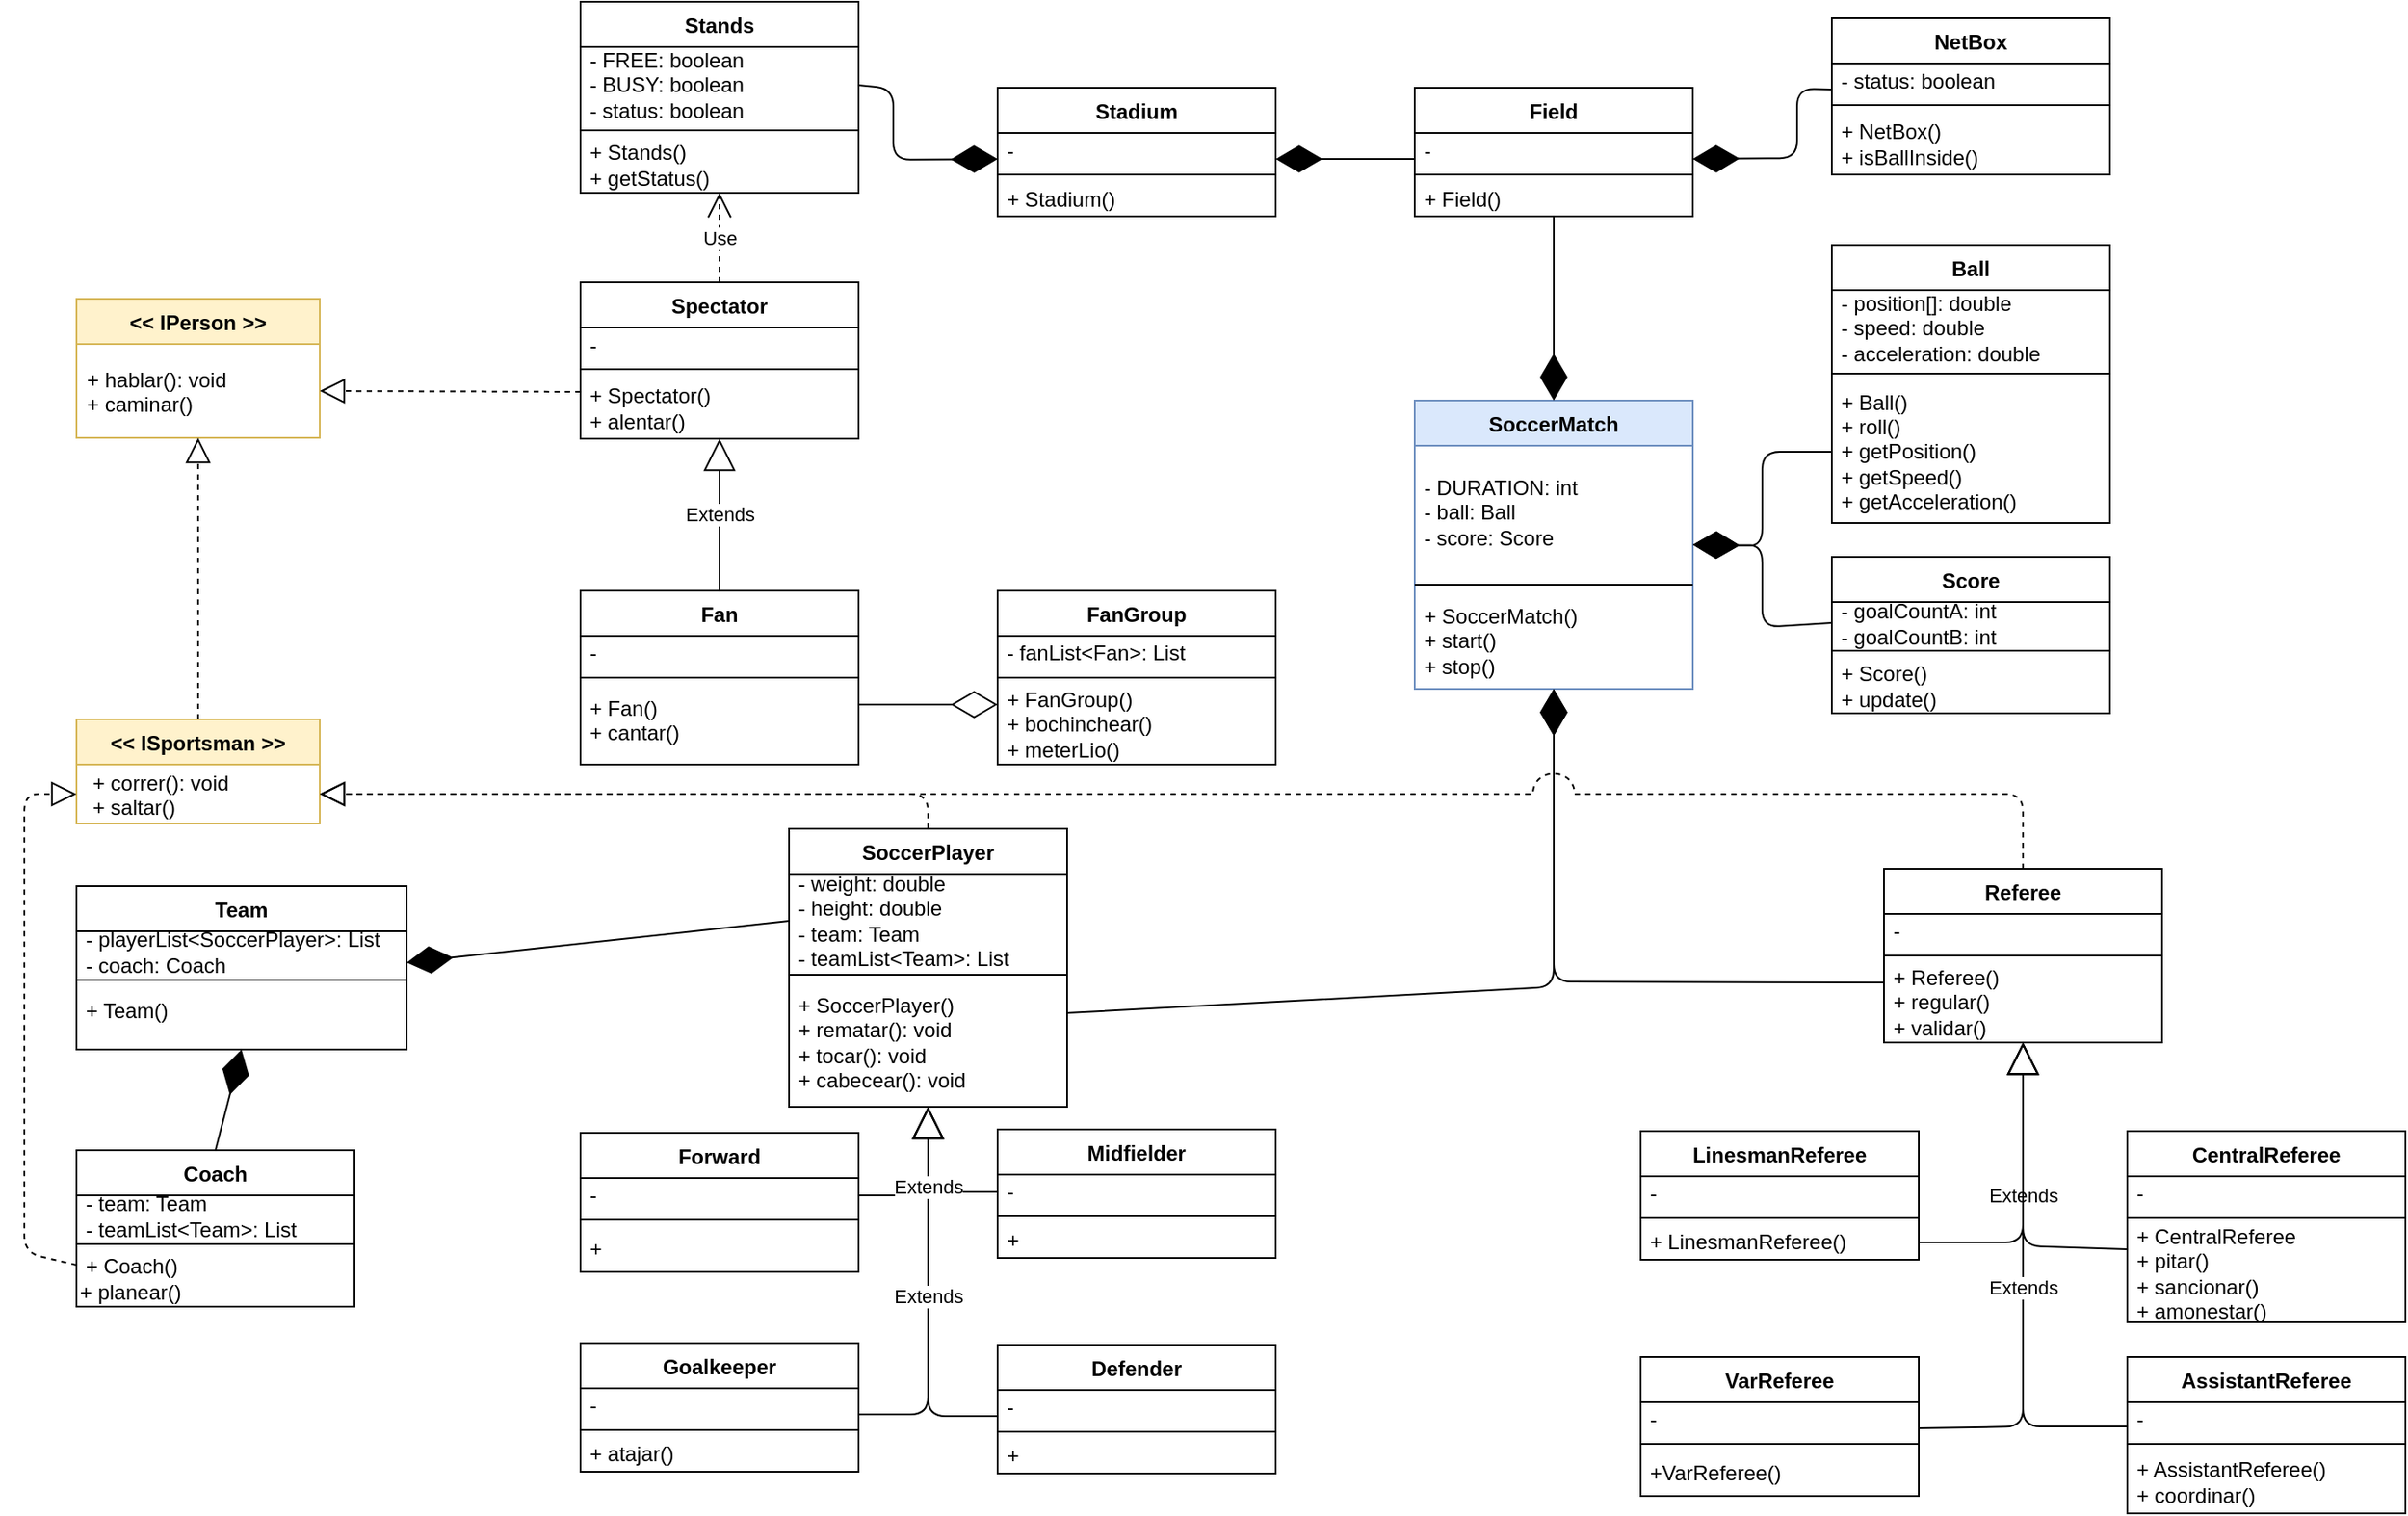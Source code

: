 <mxfile version="10.6.5" type="device"><diagram id="W4OydyBLqJ430zcBd8eJ" name="Page-1"><mxGraphModel dx="700" dy="414" grid="1" gridSize="10" guides="1" tooltips="1" connect="1" arrows="1" fold="1" page="1" pageScale="1" pageWidth="850" pageHeight="1100" math="0" shadow="0"><root><mxCell id="0"/><mxCell id="1" parent="0"/><mxCell id="xYH_b4PpaxSMc2fAqh4Q-1" value="SoccerPlayer" style="swimlane;fontStyle=1;align=center;verticalAlign=top;childLayout=stackLayout;horizontal=1;startSize=26;horizontalStack=0;resizeParent=1;resizeParentMax=0;resizeLast=0;collapsible=1;marginBottom=0;" parent="1" vertex="1"><mxGeometry x="520" y="506" width="160" height="160" as="geometry"/></mxCell><mxCell id="xYH_b4PpaxSMc2fAqh4Q-5" value="&lt;div&gt;&amp;nbsp;- weight: double&lt;br&gt;&lt;/div&gt;&lt;div&gt;&amp;nbsp;- height: double&lt;/div&gt;&lt;div&gt;&amp;nbsp;- team: Team&lt;/div&gt;&lt;div&gt;&amp;nbsp;- teamList&amp;lt;Team&amp;gt;: List&lt;br&gt;&lt;/div&gt;" style="text;html=1;strokeColor=none;fillColor=none;align=left;verticalAlign=middle;whiteSpace=wrap;rounded=0;" parent="xYH_b4PpaxSMc2fAqh4Q-1" vertex="1"><mxGeometry y="26" width="160" height="54" as="geometry"/></mxCell><mxCell id="xYH_b4PpaxSMc2fAqh4Q-3" value="" style="line;strokeWidth=1;fillColor=none;align=left;verticalAlign=middle;spacingTop=-1;spacingLeft=3;spacingRight=3;rotatable=0;labelPosition=right;points=[];portConstraint=eastwest;" parent="xYH_b4PpaxSMc2fAqh4Q-1" vertex="1"><mxGeometry y="80" width="160" height="8" as="geometry"/></mxCell><mxCell id="xYH_b4PpaxSMc2fAqh4Q-6" value="&lt;div&gt;&amp;nbsp;+ SoccerPlayer()&lt;br&gt;&lt;/div&gt;&lt;div&gt;&amp;nbsp;+ rematar(): void&lt;br&gt;&lt;/div&gt;&lt;div&gt;&amp;nbsp;+ tocar(): void&lt;br&gt;&lt;/div&gt;&lt;div&gt;&amp;nbsp;+ cabecear(): void&lt;br&gt;&lt;/div&gt;" style="text;html=1;strokeColor=none;fillColor=none;align=left;verticalAlign=top;whiteSpace=wrap;rounded=0;" parent="xYH_b4PpaxSMc2fAqh4Q-1" vertex="1"><mxGeometry y="88" width="160" height="72" as="geometry"/></mxCell><mxCell id="xYH_b4PpaxSMc2fAqh4Q-7" value="Forward" style="swimlane;fontStyle=1;align=center;verticalAlign=top;childLayout=stackLayout;horizontal=1;startSize=26;horizontalStack=0;resizeParent=1;resizeParentMax=0;resizeLast=0;collapsible=1;marginBottom=0;" parent="1" vertex="1"><mxGeometry x="400" y="681" width="160" height="80" as="geometry"/></mxCell><mxCell id="xYH_b4PpaxSMc2fAqh4Q-8" value="&amp;nbsp;-&amp;nbsp;" style="text;html=1;strokeColor=none;fillColor=none;align=left;verticalAlign=middle;whiteSpace=wrap;rounded=0;" parent="xYH_b4PpaxSMc2fAqh4Q-7" vertex="1"><mxGeometry y="26" width="160" height="20" as="geometry"/></mxCell><mxCell id="xYH_b4PpaxSMc2fAqh4Q-9" value="" style="line;strokeWidth=1;fillColor=none;align=left;verticalAlign=middle;spacingTop=-1;spacingLeft=3;spacingRight=3;rotatable=0;labelPosition=right;points=[];portConstraint=eastwest;" parent="xYH_b4PpaxSMc2fAqh4Q-7" vertex="1"><mxGeometry y="46" width="160" height="8" as="geometry"/></mxCell><mxCell id="xYH_b4PpaxSMc2fAqh4Q-10" value="&amp;nbsp;+&amp;nbsp;" style="text;html=1;strokeColor=none;fillColor=none;align=left;verticalAlign=middle;whiteSpace=wrap;rounded=0;" parent="xYH_b4PpaxSMc2fAqh4Q-7" vertex="1"><mxGeometry y="54" width="160" height="26" as="geometry"/></mxCell><mxCell id="xYH_b4PpaxSMc2fAqh4Q-11" value="Defender" style="swimlane;fontStyle=1;align=center;verticalAlign=top;childLayout=stackLayout;horizontal=1;startSize=26;horizontalStack=0;resizeParent=1;resizeParentMax=0;resizeLast=0;collapsible=1;marginBottom=0;" parent="1" vertex="1"><mxGeometry x="640" y="803" width="160" height="74" as="geometry"/></mxCell><mxCell id="xYH_b4PpaxSMc2fAqh4Q-12" value="&amp;nbsp;-&amp;nbsp;" style="text;html=1;strokeColor=none;fillColor=none;align=left;verticalAlign=middle;whiteSpace=wrap;rounded=0;" parent="xYH_b4PpaxSMc2fAqh4Q-11" vertex="1"><mxGeometry y="26" width="160" height="20" as="geometry"/></mxCell><mxCell id="xYH_b4PpaxSMc2fAqh4Q-13" value="" style="line;strokeWidth=1;fillColor=none;align=left;verticalAlign=middle;spacingTop=-1;spacingLeft=3;spacingRight=3;rotatable=0;labelPosition=right;points=[];portConstraint=eastwest;" parent="xYH_b4PpaxSMc2fAqh4Q-11" vertex="1"><mxGeometry y="46" width="160" height="8" as="geometry"/></mxCell><mxCell id="xYH_b4PpaxSMc2fAqh4Q-14" value="&amp;nbsp;+&amp;nbsp;" style="text;html=1;strokeColor=none;fillColor=none;align=left;verticalAlign=middle;whiteSpace=wrap;rounded=0;" parent="xYH_b4PpaxSMc2fAqh4Q-11" vertex="1"><mxGeometry y="54" width="160" height="20" as="geometry"/></mxCell><mxCell id="xYH_b4PpaxSMc2fAqh4Q-15" value="Midfielder" style="swimlane;fontStyle=1;align=center;verticalAlign=top;childLayout=stackLayout;horizontal=1;startSize=26;horizontalStack=0;resizeParent=1;resizeParentMax=0;resizeLast=0;collapsible=1;marginBottom=0;" parent="1" vertex="1"><mxGeometry x="640" y="679" width="160" height="74" as="geometry"/></mxCell><mxCell id="xYH_b4PpaxSMc2fAqh4Q-16" value="&amp;nbsp;-&amp;nbsp;" style="text;html=1;strokeColor=none;fillColor=none;align=left;verticalAlign=middle;whiteSpace=wrap;rounded=0;" parent="xYH_b4PpaxSMc2fAqh4Q-15" vertex="1"><mxGeometry y="26" width="160" height="20" as="geometry"/></mxCell><mxCell id="xYH_b4PpaxSMc2fAqh4Q-17" value="" style="line;strokeWidth=1;fillColor=none;align=left;verticalAlign=middle;spacingTop=-1;spacingLeft=3;spacingRight=3;rotatable=0;labelPosition=right;points=[];portConstraint=eastwest;" parent="xYH_b4PpaxSMc2fAqh4Q-15" vertex="1"><mxGeometry y="46" width="160" height="8" as="geometry"/></mxCell><mxCell id="xYH_b4PpaxSMc2fAqh4Q-18" value="&amp;nbsp;+&amp;nbsp;" style="text;html=1;strokeColor=none;fillColor=none;align=left;verticalAlign=middle;whiteSpace=wrap;rounded=0;" parent="xYH_b4PpaxSMc2fAqh4Q-15" vertex="1"><mxGeometry y="54" width="160" height="20" as="geometry"/></mxCell><mxCell id="xYH_b4PpaxSMc2fAqh4Q-19" value="Goalkeeper" style="swimlane;fontStyle=1;align=center;verticalAlign=top;childLayout=stackLayout;horizontal=1;startSize=26;horizontalStack=0;resizeParent=1;resizeParentMax=0;resizeLast=0;collapsible=1;marginBottom=0;" parent="1" vertex="1"><mxGeometry x="400" y="802" width="160" height="74" as="geometry"/></mxCell><mxCell id="xYH_b4PpaxSMc2fAqh4Q-20" value="&amp;nbsp;-&amp;nbsp;" style="text;html=1;strokeColor=none;fillColor=none;align=left;verticalAlign=middle;whiteSpace=wrap;rounded=0;" parent="xYH_b4PpaxSMc2fAqh4Q-19" vertex="1"><mxGeometry y="26" width="160" height="20" as="geometry"/></mxCell><mxCell id="xYH_b4PpaxSMc2fAqh4Q-21" value="" style="line;strokeWidth=1;fillColor=none;align=left;verticalAlign=middle;spacingTop=-1;spacingLeft=3;spacingRight=3;rotatable=0;labelPosition=right;points=[];portConstraint=eastwest;" parent="xYH_b4PpaxSMc2fAqh4Q-19" vertex="1"><mxGeometry y="46" width="160" height="8" as="geometry"/></mxCell><mxCell id="xYH_b4PpaxSMc2fAqh4Q-22" value="&amp;nbsp;+ atajar()" style="text;html=1;strokeColor=none;fillColor=none;align=left;verticalAlign=middle;whiteSpace=wrap;rounded=0;" parent="xYH_b4PpaxSMc2fAqh4Q-19" vertex="1"><mxGeometry y="54" width="160" height="20" as="geometry"/></mxCell><mxCell id="xYH_b4PpaxSMc2fAqh4Q-23" value="Referee" style="swimlane;fontStyle=1;align=center;verticalAlign=top;childLayout=stackLayout;horizontal=1;startSize=26;horizontalStack=0;resizeParent=1;resizeParentMax=0;resizeLast=0;collapsible=1;marginBottom=0;" parent="1" vertex="1"><mxGeometry x="1150" y="529" width="160" height="100" as="geometry"/></mxCell><mxCell id="xYH_b4PpaxSMc2fAqh4Q-24" value="&amp;nbsp;-&amp;nbsp;" style="text;html=1;strokeColor=none;fillColor=none;align=left;verticalAlign=middle;whiteSpace=wrap;rounded=0;" parent="xYH_b4PpaxSMc2fAqh4Q-23" vertex="1"><mxGeometry y="26" width="160" height="20" as="geometry"/></mxCell><mxCell id="xYH_b4PpaxSMc2fAqh4Q-25" value="" style="line;strokeWidth=1;fillColor=none;align=left;verticalAlign=middle;spacingTop=-1;spacingLeft=3;spacingRight=3;rotatable=0;labelPosition=right;points=[];portConstraint=eastwest;" parent="xYH_b4PpaxSMc2fAqh4Q-23" vertex="1"><mxGeometry y="46" width="160" height="8" as="geometry"/></mxCell><mxCell id="xYH_b4PpaxSMc2fAqh4Q-26" value="&lt;div&gt;&amp;nbsp;+ Referee()&lt;br&gt;&lt;/div&gt;&lt;div&gt;&amp;nbsp;+ regular()&lt;/div&gt;&lt;div&gt;&amp;nbsp;+ validar()&lt;br&gt;&lt;/div&gt;" style="text;html=1;strokeColor=none;fillColor=none;align=left;verticalAlign=middle;whiteSpace=wrap;rounded=0;" parent="xYH_b4PpaxSMc2fAqh4Q-23" vertex="1"><mxGeometry y="54" width="160" height="46" as="geometry"/></mxCell><mxCell id="xYH_b4PpaxSMc2fAqh4Q-27" value="LinesmanReferee" style="swimlane;fontStyle=1;align=center;verticalAlign=top;childLayout=stackLayout;horizontal=1;startSize=26;horizontalStack=0;resizeParent=1;resizeParentMax=0;resizeLast=0;collapsible=1;marginBottom=0;" parent="1" vertex="1"><mxGeometry x="1010" y="680" width="160" height="74" as="geometry"/></mxCell><mxCell id="xYH_b4PpaxSMc2fAqh4Q-28" value="&amp;nbsp;-&amp;nbsp;" style="text;html=1;strokeColor=none;fillColor=none;align=left;verticalAlign=middle;whiteSpace=wrap;rounded=0;" parent="xYH_b4PpaxSMc2fAqh4Q-27" vertex="1"><mxGeometry y="26" width="160" height="20" as="geometry"/></mxCell><mxCell id="xYH_b4PpaxSMc2fAqh4Q-29" value="" style="line;strokeWidth=1;fillColor=none;align=left;verticalAlign=middle;spacingTop=-1;spacingLeft=3;spacingRight=3;rotatable=0;labelPosition=right;points=[];portConstraint=eastwest;" parent="xYH_b4PpaxSMc2fAqh4Q-27" vertex="1"><mxGeometry y="46" width="160" height="8" as="geometry"/></mxCell><mxCell id="xYH_b4PpaxSMc2fAqh4Q-30" value="&amp;nbsp;+ LinesmanReferee()" style="text;html=1;strokeColor=none;fillColor=none;align=left;verticalAlign=middle;whiteSpace=wrap;rounded=0;" parent="xYH_b4PpaxSMc2fAqh4Q-27" vertex="1"><mxGeometry y="54" width="160" height="20" as="geometry"/></mxCell><mxCell id="xYH_b4PpaxSMc2fAqh4Q-32" value="CentralReferee" style="swimlane;fontStyle=1;align=center;verticalAlign=top;childLayout=stackLayout;horizontal=1;startSize=26;horizontalStack=0;resizeParent=1;resizeParentMax=0;resizeLast=0;collapsible=1;marginBottom=0;" parent="1" vertex="1"><mxGeometry x="1290" y="680" width="160" height="110" as="geometry"/></mxCell><mxCell id="xYH_b4PpaxSMc2fAqh4Q-33" value="&amp;nbsp;-&amp;nbsp;" style="text;html=1;strokeColor=none;fillColor=none;align=left;verticalAlign=middle;whiteSpace=wrap;rounded=0;" parent="xYH_b4PpaxSMc2fAqh4Q-32" vertex="1"><mxGeometry y="26" width="160" height="20" as="geometry"/></mxCell><mxCell id="xYH_b4PpaxSMc2fAqh4Q-34" value="" style="line;strokeWidth=1;fillColor=none;align=left;verticalAlign=middle;spacingTop=-1;spacingLeft=3;spacingRight=3;rotatable=0;labelPosition=right;points=[];portConstraint=eastwest;" parent="xYH_b4PpaxSMc2fAqh4Q-32" vertex="1"><mxGeometry y="46" width="160" height="8" as="geometry"/></mxCell><mxCell id="xYH_b4PpaxSMc2fAqh4Q-35" value="&lt;div&gt;&amp;nbsp;+ CentralReferee&lt;/div&gt;&lt;div&gt;&amp;nbsp;+ pitar()&lt;/div&gt;&lt;div&gt;&amp;nbsp;+ sancionar()&lt;/div&gt;&lt;div&gt;&amp;nbsp;+ amonestar()&lt;br&gt;&lt;/div&gt;" style="text;html=1;strokeColor=none;fillColor=none;align=left;verticalAlign=middle;whiteSpace=wrap;rounded=0;" parent="xYH_b4PpaxSMc2fAqh4Q-32" vertex="1"><mxGeometry y="54" width="160" height="56" as="geometry"/></mxCell><mxCell id="xYH_b4PpaxSMc2fAqh4Q-36" value="AssistantReferee" style="swimlane;fontStyle=1;align=center;verticalAlign=top;childLayout=stackLayout;horizontal=1;startSize=26;horizontalStack=0;resizeParent=1;resizeParentMax=0;resizeLast=0;collapsible=1;marginBottom=0;" parent="1" vertex="1"><mxGeometry x="1290" y="810" width="160" height="90" as="geometry"/></mxCell><mxCell id="xYH_b4PpaxSMc2fAqh4Q-37" value="&amp;nbsp;-&amp;nbsp;" style="text;html=1;strokeColor=none;fillColor=none;align=left;verticalAlign=middle;whiteSpace=wrap;rounded=0;" parent="xYH_b4PpaxSMc2fAqh4Q-36" vertex="1"><mxGeometry y="26" width="160" height="20" as="geometry"/></mxCell><mxCell id="xYH_b4PpaxSMc2fAqh4Q-38" value="" style="line;strokeWidth=1;fillColor=none;align=left;verticalAlign=middle;spacingTop=-1;spacingLeft=3;spacingRight=3;rotatable=0;labelPosition=right;points=[];portConstraint=eastwest;" parent="xYH_b4PpaxSMc2fAqh4Q-36" vertex="1"><mxGeometry y="46" width="160" height="8" as="geometry"/></mxCell><mxCell id="xYH_b4PpaxSMc2fAqh4Q-39" value="&lt;div&gt;&amp;nbsp;+ AssistantReferee()&lt;br&gt;&lt;/div&gt;&lt;div&gt;&amp;nbsp;+ coordinar()&lt;/div&gt;" style="text;html=1;strokeColor=none;fillColor=none;align=left;verticalAlign=middle;whiteSpace=wrap;rounded=0;" parent="xYH_b4PpaxSMc2fAqh4Q-36" vertex="1"><mxGeometry y="54" width="160" height="36" as="geometry"/></mxCell><mxCell id="xYH_b4PpaxSMc2fAqh4Q-40" value="VarReferee" style="swimlane;fontStyle=1;align=center;verticalAlign=top;childLayout=stackLayout;horizontal=1;startSize=26;horizontalStack=0;resizeParent=1;resizeParentMax=0;resizeLast=0;collapsible=1;marginBottom=0;" parent="1" vertex="1"><mxGeometry x="1010" y="810" width="160" height="80" as="geometry"/></mxCell><mxCell id="xYH_b4PpaxSMc2fAqh4Q-41" value="&amp;nbsp;-&amp;nbsp;" style="text;html=1;strokeColor=none;fillColor=none;align=left;verticalAlign=middle;whiteSpace=wrap;rounded=0;" parent="xYH_b4PpaxSMc2fAqh4Q-40" vertex="1"><mxGeometry y="26" width="160" height="20" as="geometry"/></mxCell><mxCell id="xYH_b4PpaxSMc2fAqh4Q-42" value="" style="line;strokeWidth=1;fillColor=none;align=left;verticalAlign=middle;spacingTop=-1;spacingLeft=3;spacingRight=3;rotatable=0;labelPosition=right;points=[];portConstraint=eastwest;" parent="xYH_b4PpaxSMc2fAqh4Q-40" vertex="1"><mxGeometry y="46" width="160" height="8" as="geometry"/></mxCell><mxCell id="xYH_b4PpaxSMc2fAqh4Q-43" value="&amp;nbsp;+VarReferee()" style="text;html=1;strokeColor=none;fillColor=none;align=left;verticalAlign=middle;whiteSpace=wrap;rounded=0;" parent="xYH_b4PpaxSMc2fAqh4Q-40" vertex="1"><mxGeometry y="54" width="160" height="26" as="geometry"/></mxCell><mxCell id="xYH_b4PpaxSMc2fAqh4Q-44" value="Spectator" style="swimlane;fontStyle=1;align=center;verticalAlign=top;childLayout=stackLayout;horizontal=1;startSize=26;horizontalStack=0;resizeParent=1;resizeParentMax=0;resizeLast=0;collapsible=1;marginBottom=0;" parent="1" vertex="1"><mxGeometry x="400" y="191.5" width="160" height="90" as="geometry"/></mxCell><mxCell id="xYH_b4PpaxSMc2fAqh4Q-45" value="&amp;nbsp;-&amp;nbsp;" style="text;html=1;strokeColor=none;fillColor=none;align=left;verticalAlign=middle;whiteSpace=wrap;rounded=0;" parent="xYH_b4PpaxSMc2fAqh4Q-44" vertex="1"><mxGeometry y="26" width="160" height="20" as="geometry"/></mxCell><mxCell id="xYH_b4PpaxSMc2fAqh4Q-46" value="" style="line;strokeWidth=1;fillColor=none;align=left;verticalAlign=middle;spacingTop=-1;spacingLeft=3;spacingRight=3;rotatable=0;labelPosition=right;points=[];portConstraint=eastwest;" parent="xYH_b4PpaxSMc2fAqh4Q-44" vertex="1"><mxGeometry y="46" width="160" height="8" as="geometry"/></mxCell><mxCell id="xYH_b4PpaxSMc2fAqh4Q-47" value="&lt;div&gt;&amp;nbsp;+ Spectator()&lt;br&gt;&lt;/div&gt;&lt;div&gt;&amp;nbsp;+ alentar()&lt;/div&gt;" style="text;html=1;strokeColor=none;fillColor=none;align=left;verticalAlign=middle;whiteSpace=wrap;rounded=0;" parent="xYH_b4PpaxSMc2fAqh4Q-44" vertex="1"><mxGeometry y="54" width="160" height="36" as="geometry"/></mxCell><mxCell id="xYH_b4PpaxSMc2fAqh4Q-48" value="Field" style="swimlane;fontStyle=1;align=center;verticalAlign=top;childLayout=stackLayout;horizontal=1;startSize=26;horizontalStack=0;resizeParent=1;resizeParentMax=0;resizeLast=0;collapsible=1;marginBottom=0;" parent="1" vertex="1"><mxGeometry x="880" y="79.5" width="160" height="74" as="geometry"/></mxCell><mxCell id="xYH_b4PpaxSMc2fAqh4Q-49" value="&amp;nbsp;-&amp;nbsp;" style="text;html=1;strokeColor=none;fillColor=none;align=left;verticalAlign=middle;whiteSpace=wrap;rounded=0;" parent="xYH_b4PpaxSMc2fAqh4Q-48" vertex="1"><mxGeometry y="26" width="160" height="20" as="geometry"/></mxCell><mxCell id="xYH_b4PpaxSMc2fAqh4Q-50" value="" style="line;strokeWidth=1;fillColor=none;align=left;verticalAlign=middle;spacingTop=-1;spacingLeft=3;spacingRight=3;rotatable=0;labelPosition=right;points=[];portConstraint=eastwest;" parent="xYH_b4PpaxSMc2fAqh4Q-48" vertex="1"><mxGeometry y="46" width="160" height="8" as="geometry"/></mxCell><mxCell id="xYH_b4PpaxSMc2fAqh4Q-51" value="&amp;nbsp;+ Field()" style="text;html=1;strokeColor=none;fillColor=none;align=left;verticalAlign=middle;whiteSpace=wrap;rounded=0;" parent="xYH_b4PpaxSMc2fAqh4Q-48" vertex="1"><mxGeometry y="54" width="160" height="20" as="geometry"/></mxCell><mxCell id="xYH_b4PpaxSMc2fAqh4Q-52" value="Stadium" style="swimlane;fontStyle=1;align=center;verticalAlign=top;childLayout=stackLayout;horizontal=1;startSize=26;horizontalStack=0;resizeParent=1;resizeParentMax=0;resizeLast=0;collapsible=1;marginBottom=0;" parent="1" vertex="1"><mxGeometry x="640" y="79.5" width="160" height="74" as="geometry"/></mxCell><mxCell id="xYH_b4PpaxSMc2fAqh4Q-53" value="&amp;nbsp;-&amp;nbsp;" style="text;html=1;strokeColor=none;fillColor=none;align=left;verticalAlign=middle;whiteSpace=wrap;rounded=0;" parent="xYH_b4PpaxSMc2fAqh4Q-52" vertex="1"><mxGeometry y="26" width="160" height="20" as="geometry"/></mxCell><mxCell id="xYH_b4PpaxSMc2fAqh4Q-54" value="" style="line;strokeWidth=1;fillColor=none;align=left;verticalAlign=middle;spacingTop=-1;spacingLeft=3;spacingRight=3;rotatable=0;labelPosition=right;points=[];portConstraint=eastwest;" parent="xYH_b4PpaxSMc2fAqh4Q-52" vertex="1"><mxGeometry y="46" width="160" height="8" as="geometry"/></mxCell><mxCell id="xYH_b4PpaxSMc2fAqh4Q-55" value="&amp;nbsp;+ Stadium()" style="text;html=1;strokeColor=none;fillColor=none;align=left;verticalAlign=middle;whiteSpace=wrap;rounded=0;" parent="xYH_b4PpaxSMc2fAqh4Q-52" vertex="1"><mxGeometry y="54" width="160" height="20" as="geometry"/></mxCell><mxCell id="xYH_b4PpaxSMc2fAqh4Q-56" value="Score" style="swimlane;fontStyle=1;align=center;verticalAlign=top;childLayout=stackLayout;horizontal=1;startSize=26;horizontalStack=0;resizeParent=1;resizeParentMax=0;resizeLast=0;collapsible=1;marginBottom=0;" parent="1" vertex="1"><mxGeometry x="1120" y="349.5" width="160" height="90" as="geometry"/></mxCell><mxCell id="xYH_b4PpaxSMc2fAqh4Q-57" value="&lt;div&gt;&amp;nbsp;- goalCountA: int&lt;/div&gt;&lt;div&gt;&amp;nbsp;- goalCountB: int&lt;br&gt;&lt;/div&gt;" style="text;html=1;strokeColor=none;fillColor=none;align=left;verticalAlign=middle;whiteSpace=wrap;rounded=0;" parent="xYH_b4PpaxSMc2fAqh4Q-56" vertex="1"><mxGeometry y="26" width="160" height="24" as="geometry"/></mxCell><mxCell id="xYH_b4PpaxSMc2fAqh4Q-58" value="" style="line;strokeWidth=1;fillColor=none;align=left;verticalAlign=middle;spacingTop=-1;spacingLeft=3;spacingRight=3;rotatable=0;labelPosition=right;points=[];portConstraint=eastwest;" parent="xYH_b4PpaxSMc2fAqh4Q-56" vertex="1"><mxGeometry y="50" width="160" height="8" as="geometry"/></mxCell><mxCell id="xYH_b4PpaxSMc2fAqh4Q-59" value="&lt;div&gt;&amp;nbsp;+ Score()&lt;br&gt;&lt;/div&gt;&lt;div&gt;&amp;nbsp;+ update()&lt;/div&gt;" style="text;html=1;strokeColor=none;fillColor=none;align=left;verticalAlign=middle;whiteSpace=wrap;rounded=0;" parent="xYH_b4PpaxSMc2fAqh4Q-56" vertex="1"><mxGeometry y="58" width="160" height="32" as="geometry"/></mxCell><mxCell id="xYH_b4PpaxSMc2fAqh4Q-60" value="Fan" style="swimlane;fontStyle=1;align=center;verticalAlign=top;childLayout=stackLayout;horizontal=1;startSize=26;horizontalStack=0;resizeParent=1;resizeParentMax=0;resizeLast=0;collapsible=1;marginBottom=0;" parent="1" vertex="1"><mxGeometry x="400" y="369" width="160" height="100" as="geometry"/></mxCell><mxCell id="xYH_b4PpaxSMc2fAqh4Q-61" value="&amp;nbsp;-&amp;nbsp;" style="text;html=1;strokeColor=none;fillColor=none;align=left;verticalAlign=middle;whiteSpace=wrap;rounded=0;" parent="xYH_b4PpaxSMc2fAqh4Q-60" vertex="1"><mxGeometry y="26" width="160" height="20" as="geometry"/></mxCell><mxCell id="xYH_b4PpaxSMc2fAqh4Q-62" value="" style="line;strokeWidth=1;fillColor=none;align=left;verticalAlign=middle;spacingTop=-1;spacingLeft=3;spacingRight=3;rotatable=0;labelPosition=right;points=[];portConstraint=eastwest;" parent="xYH_b4PpaxSMc2fAqh4Q-60" vertex="1"><mxGeometry y="46" width="160" height="8" as="geometry"/></mxCell><mxCell id="xYH_b4PpaxSMc2fAqh4Q-63" value="&lt;div&gt;&amp;nbsp;+ Fan()&lt;br&gt;&lt;/div&gt;&lt;div&gt;&amp;nbsp;+ cantar()&lt;/div&gt;" style="text;html=1;strokeColor=none;fillColor=none;align=left;verticalAlign=top;whiteSpace=wrap;rounded=0;" parent="xYH_b4PpaxSMc2fAqh4Q-60" vertex="1"><mxGeometry y="54" width="160" height="46" as="geometry"/></mxCell><mxCell id="xYH_b4PpaxSMc2fAqh4Q-64" value="Extends" style="endArrow=block;endSize=16;endFill=0;html=1;entryX=0.5;entryY=1;entryDx=0;entryDy=0;exitX=0;exitY=0.25;exitDx=0;exitDy=0;" parent="1" source="xYH_b4PpaxSMc2fAqh4Q-35" target="xYH_b4PpaxSMc2fAqh4Q-26" edge="1"><mxGeometry width="160" relative="1" as="geometry"><mxPoint x="1050" y="653" as="sourcePoint"/><mxPoint x="1210" y="653" as="targetPoint"/><Array as="points"><mxPoint x="1230" y="746"/></Array></mxGeometry></mxCell><mxCell id="xYH_b4PpaxSMc2fAqh4Q-70" value="Extends" style="endArrow=block;endSize=16;endFill=0;html=1;entryX=0.5;entryY=1;entryDx=0;entryDy=0;" parent="1" edge="1" target="xYH_b4PpaxSMc2fAqh4Q-26"><mxGeometry width="160" relative="1" as="geometry"><mxPoint x="1290" y="850" as="sourcePoint"/><mxPoint x="1220" y="637" as="targetPoint"/><Array as="points"><mxPoint x="1230" y="850"/><mxPoint x="1230" y="660"/></Array></mxGeometry></mxCell><mxCell id="xYH_b4PpaxSMc2fAqh4Q-71" value="Extends" style="endArrow=block;endSize=16;endFill=0;html=1;entryX=0.5;entryY=1;entryDx=0;entryDy=0;exitX=1;exitY=0.5;exitDx=0;exitDy=0;" parent="1" source="xYH_b4PpaxSMc2fAqh4Q-30" target="xYH_b4PpaxSMc2fAqh4Q-26" edge="1"><mxGeometry width="160" relative="1" as="geometry"><mxPoint x="800" y="570" as="sourcePoint"/><mxPoint x="960" y="570" as="targetPoint"/><Array as="points"><mxPoint x="1230" y="744"/><mxPoint x="1230" y="660"/></Array></mxGeometry></mxCell><mxCell id="xYH_b4PpaxSMc2fAqh4Q-72" value="Extends" style="endArrow=block;endSize=16;endFill=0;html=1;entryX=0.5;entryY=1;entryDx=0;entryDy=0;exitX=1;exitY=0.75;exitDx=0;exitDy=0;" parent="1" source="xYH_b4PpaxSMc2fAqh4Q-41" target="xYH_b4PpaxSMc2fAqh4Q-26" edge="1"><mxGeometry width="160" relative="1" as="geometry"><mxPoint x="1171" y="850" as="sourcePoint"/><mxPoint x="1230" y="637" as="targetPoint"/><Array as="points"><mxPoint x="1230" y="850"/></Array></mxGeometry></mxCell><mxCell id="xYH_b4PpaxSMc2fAqh4Q-74" value="Extends" style="endArrow=block;endSize=16;endFill=0;html=1;entryX=0.5;entryY=1;entryDx=0;entryDy=0;exitX=1;exitY=0.75;exitDx=0;exitDy=0;" parent="1" source="xYH_b4PpaxSMc2fAqh4Q-20" target="xYH_b4PpaxSMc2fAqh4Q-6" edge="1"><mxGeometry width="160" relative="1" as="geometry"><mxPoint x="370" y="981" as="sourcePoint"/><mxPoint x="530" y="981" as="targetPoint"/><Array as="points"><mxPoint x="600" y="843"/></Array></mxGeometry></mxCell><mxCell id="xYH_b4PpaxSMc2fAqh4Q-75" value="Extends" style="endArrow=block;endSize=16;endFill=0;html=1;entryX=0.5;entryY=1;entryDx=0;entryDy=0;exitX=0;exitY=0.75;exitDx=0;exitDy=0;" parent="1" source="xYH_b4PpaxSMc2fAqh4Q-12" target="xYH_b4PpaxSMc2fAqh4Q-6" edge="1"><mxGeometry width="160" relative="1" as="geometry"><mxPoint x="400" y="1041" as="sourcePoint"/><mxPoint x="560" y="1041" as="targetPoint"/><Array as="points"><mxPoint x="600" y="844"/></Array></mxGeometry></mxCell><mxCell id="xYH_b4PpaxSMc2fAqh4Q-76" value="Extends" style="endArrow=block;endSize=16;endFill=0;html=1;entryX=0.5;entryY=1;entryDx=0;entryDy=0;exitX=0;exitY=0.5;exitDx=0;exitDy=0;" parent="1" source="xYH_b4PpaxSMc2fAqh4Q-16" target="xYH_b4PpaxSMc2fAqh4Q-6" edge="1"><mxGeometry width="160" relative="1" as="geometry"><mxPoint x="680" y="971" as="sourcePoint"/><mxPoint x="840" y="971" as="targetPoint"/><Array as="points"><mxPoint x="600" y="715"/></Array></mxGeometry></mxCell><mxCell id="xYH_b4PpaxSMc2fAqh4Q-77" value="Extends" style="endArrow=block;endSize=16;endFill=0;html=1;entryX=0.5;entryY=1;entryDx=0;entryDy=0;exitX=1;exitY=0.5;exitDx=0;exitDy=0;" parent="1" source="xYH_b4PpaxSMc2fAqh4Q-8" target="xYH_b4PpaxSMc2fAqh4Q-6" edge="1"><mxGeometry width="160" relative="1" as="geometry"><mxPoint x="580" y="741" as="sourcePoint"/><mxPoint x="810" y="1051" as="targetPoint"/><Array as="points"><mxPoint x="600" y="717"/></Array></mxGeometry></mxCell><mxCell id="xYH_b4PpaxSMc2fAqh4Q-78" value="SoccerMatch" style="swimlane;fontStyle=1;align=center;verticalAlign=top;childLayout=stackLayout;horizontal=1;startSize=26;horizontalStack=0;resizeParent=1;resizeParentMax=0;resizeLast=0;collapsible=1;marginBottom=0;fillColor=#dae8fc;strokeColor=#6c8ebf;" parent="1" vertex="1"><mxGeometry x="880" y="259.5" width="160" height="166" as="geometry"/></mxCell><mxCell id="xYH_b4PpaxSMc2fAqh4Q-79" value="&lt;div&gt;&amp;nbsp;- DURATION: int&lt;/div&gt;&lt;div&gt;&amp;nbsp;- ball: Ball&lt;/div&gt;&lt;div&gt;&amp;nbsp;- score: Score&lt;br&gt;&lt;/div&gt;" style="text;html=1;strokeColor=none;fillColor=none;align=left;verticalAlign=middle;whiteSpace=wrap;rounded=0;" parent="xYH_b4PpaxSMc2fAqh4Q-78" vertex="1"><mxGeometry y="26" width="160" height="76" as="geometry"/></mxCell><mxCell id="xYH_b4PpaxSMc2fAqh4Q-80" value="" style="line;strokeWidth=1;fillColor=none;align=left;verticalAlign=middle;spacingTop=-1;spacingLeft=3;spacingRight=3;rotatable=0;labelPosition=right;points=[];portConstraint=eastwest;" parent="xYH_b4PpaxSMc2fAqh4Q-78" vertex="1"><mxGeometry y="102" width="160" height="8" as="geometry"/></mxCell><mxCell id="xYH_b4PpaxSMc2fAqh4Q-81" value="&lt;div&gt;&amp;nbsp;+ SoccerMatch()&lt;/div&gt;&lt;div&gt;&amp;nbsp;+ start()&lt;/div&gt;&lt;div&gt;&amp;nbsp;+ stop()&lt;br&gt;&lt;/div&gt;" style="text;html=1;strokeColor=none;fillColor=none;align=left;verticalAlign=top;whiteSpace=wrap;rounded=0;" parent="xYH_b4PpaxSMc2fAqh4Q-78" vertex="1"><mxGeometry y="110" width="160" height="56" as="geometry"/></mxCell><mxCell id="xYH_b4PpaxSMc2fAqh4Q-82" value="Stands" style="swimlane;fontStyle=1;align=center;verticalAlign=top;childLayout=stackLayout;horizontal=1;startSize=26;horizontalStack=0;resizeParent=1;resizeParentMax=0;resizeLast=0;collapsible=1;marginBottom=0;" parent="1" vertex="1"><mxGeometry x="400" y="30" width="160" height="110" as="geometry"/></mxCell><mxCell id="xYH_b4PpaxSMc2fAqh4Q-83" value="&lt;div&gt;&amp;nbsp;- FREE: boolean&lt;/div&gt;&lt;div&gt;&amp;nbsp;- BUSY: boolean&lt;br&gt;&lt;/div&gt;&lt;div&gt;&amp;nbsp;- status: boolean&lt;/div&gt;" style="text;html=1;strokeColor=none;fillColor=none;align=left;verticalAlign=middle;whiteSpace=wrap;rounded=0;" parent="xYH_b4PpaxSMc2fAqh4Q-82" vertex="1"><mxGeometry y="26" width="160" height="44" as="geometry"/></mxCell><mxCell id="xYH_b4PpaxSMc2fAqh4Q-84" value="" style="line;strokeWidth=1;fillColor=none;align=left;verticalAlign=middle;spacingTop=-1;spacingLeft=3;spacingRight=3;rotatable=0;labelPosition=right;points=[];portConstraint=eastwest;" parent="xYH_b4PpaxSMc2fAqh4Q-82" vertex="1"><mxGeometry y="70" width="160" height="8" as="geometry"/></mxCell><mxCell id="xYH_b4PpaxSMc2fAqh4Q-85" value="&lt;div&gt;&amp;nbsp;+ Stands()&lt;/div&gt;&lt;div&gt;&amp;nbsp;+ getStatus()&lt;br&gt;&lt;/div&gt;" style="text;html=1;strokeColor=none;fillColor=none;align=left;verticalAlign=middle;whiteSpace=wrap;rounded=0;" parent="xYH_b4PpaxSMc2fAqh4Q-82" vertex="1"><mxGeometry y="78" width="160" height="32" as="geometry"/></mxCell><mxCell id="QpXynCJQISJCZtAempKh-2" value="Ball" style="swimlane;fontStyle=1;align=center;verticalAlign=top;childLayout=stackLayout;horizontal=1;startSize=26;horizontalStack=0;resizeParent=1;resizeParentMax=0;resizeLast=0;collapsible=1;marginBottom=0;" vertex="1" parent="1"><mxGeometry x="1120" y="170" width="160" height="160" as="geometry"/></mxCell><mxCell id="QpXynCJQISJCZtAempKh-3" value="&lt;div&gt;&amp;nbsp;- position[]: double&lt;/div&gt;&lt;div&gt;&amp;nbsp;- speed: double&lt;/div&gt;&lt;div&gt;&amp;nbsp;- acceleration: double&lt;br&gt;&lt;/div&gt;" style="text;html=1;strokeColor=none;fillColor=none;align=left;verticalAlign=middle;whiteSpace=wrap;rounded=0;" vertex="1" parent="QpXynCJQISJCZtAempKh-2"><mxGeometry y="26" width="160" height="44" as="geometry"/></mxCell><mxCell id="QpXynCJQISJCZtAempKh-4" value="" style="line;strokeWidth=1;fillColor=none;align=left;verticalAlign=middle;spacingTop=-1;spacingLeft=3;spacingRight=3;rotatable=0;labelPosition=right;points=[];portConstraint=eastwest;" vertex="1" parent="QpXynCJQISJCZtAempKh-2"><mxGeometry y="70" width="160" height="8" as="geometry"/></mxCell><mxCell id="QpXynCJQISJCZtAempKh-5" value="&amp;nbsp;+ Ball()&lt;br&gt;&lt;div&gt;&amp;nbsp;+ roll()&lt;/div&gt;&lt;div&gt;&amp;nbsp;+ getPosition()&lt;/div&gt;&lt;div&gt;&amp;nbsp;+ getSpeed()&lt;/div&gt;&lt;div&gt;&amp;nbsp;+ getAcceleration()&lt;br&gt;&lt;/div&gt;" style="text;html=1;strokeColor=none;fillColor=none;align=left;verticalAlign=middle;whiteSpace=wrap;rounded=0;" vertex="1" parent="QpXynCJQISJCZtAempKh-2"><mxGeometry y="78" width="160" height="82" as="geometry"/></mxCell><mxCell id="QpXynCJQISJCZtAempKh-8" value="Team" style="swimlane;fontStyle=1;align=center;verticalAlign=top;childLayout=stackLayout;horizontal=1;startSize=26;horizontalStack=0;resizeParent=1;resizeParentMax=0;resizeLast=0;collapsible=1;marginBottom=0;" vertex="1" parent="1"><mxGeometry x="110" y="539" width="190" height="94" as="geometry"/></mxCell><mxCell id="QpXynCJQISJCZtAempKh-9" value="&lt;div&gt;&amp;nbsp;- playerList&amp;lt;SoccerPlayer&amp;gt;: List&lt;/div&gt;&lt;div&gt;&amp;nbsp;- coach: Coach&lt;br&gt;&lt;/div&gt;" style="text;html=1;strokeColor=none;fillColor=none;align=left;verticalAlign=middle;whiteSpace=wrap;rounded=0;" vertex="1" parent="QpXynCJQISJCZtAempKh-8"><mxGeometry y="26" width="190" height="24" as="geometry"/></mxCell><mxCell id="QpXynCJQISJCZtAempKh-10" value="" style="line;strokeWidth=1;fillColor=none;align=left;verticalAlign=middle;spacingTop=-1;spacingLeft=3;spacingRight=3;rotatable=0;labelPosition=right;points=[];portConstraint=eastwest;" vertex="1" parent="QpXynCJQISJCZtAempKh-8"><mxGeometry y="50" width="190" height="8" as="geometry"/></mxCell><mxCell id="QpXynCJQISJCZtAempKh-11" value="&amp;nbsp;+ Team()" style="text;html=1;strokeColor=none;fillColor=none;align=left;verticalAlign=top;whiteSpace=wrap;rounded=0;" vertex="1" parent="QpXynCJQISJCZtAempKh-8"><mxGeometry y="58" width="190" height="36" as="geometry"/></mxCell><mxCell id="QpXynCJQISJCZtAempKh-12" value="Coach" style="swimlane;fontStyle=1;align=center;verticalAlign=top;childLayout=stackLayout;horizontal=1;startSize=26;horizontalStack=0;resizeParent=1;resizeParentMax=0;resizeLast=0;collapsible=1;marginBottom=0;" vertex="1" parent="1"><mxGeometry x="110" y="691" width="160" height="90" as="geometry"/></mxCell><mxCell id="QpXynCJQISJCZtAempKh-13" value="&lt;div&gt;&amp;nbsp;- team: Team&lt;/div&gt;&lt;div&gt;&amp;nbsp;- teamList&amp;lt;Team&amp;gt;: List&lt;br&gt;&lt;/div&gt;" style="text;html=1;strokeColor=none;fillColor=none;align=left;verticalAlign=middle;whiteSpace=wrap;rounded=0;" vertex="1" parent="QpXynCJQISJCZtAempKh-12"><mxGeometry y="26" width="160" height="24" as="geometry"/></mxCell><mxCell id="QpXynCJQISJCZtAempKh-14" value="" style="line;strokeWidth=1;fillColor=none;align=left;verticalAlign=middle;spacingTop=-1;spacingLeft=3;spacingRight=3;rotatable=0;labelPosition=right;points=[];portConstraint=eastwest;" vertex="1" parent="QpXynCJQISJCZtAempKh-12"><mxGeometry y="50" width="160" height="8" as="geometry"/></mxCell><mxCell id="QpXynCJQISJCZtAempKh-15" value="&lt;div&gt;&amp;nbsp;+ Coach()&lt;/div&gt;&lt;div&gt; + planear()&lt;/div&gt;" style="text;html=1;strokeColor=none;fillColor=none;align=left;verticalAlign=middle;whiteSpace=wrap;rounded=0;" vertex="1" parent="QpXynCJQISJCZtAempKh-12"><mxGeometry y="58" width="160" height="32" as="geometry"/></mxCell><mxCell id="QpXynCJQISJCZtAempKh-16" value="NetBox" style="swimlane;fontStyle=1;align=center;verticalAlign=top;childLayout=stackLayout;horizontal=1;startSize=26;horizontalStack=0;resizeParent=1;resizeParentMax=0;resizeLast=0;collapsible=1;marginBottom=0;" vertex="1" parent="1"><mxGeometry x="1120" y="39.5" width="160" height="90" as="geometry"/></mxCell><mxCell id="QpXynCJQISJCZtAempKh-17" value="&amp;nbsp;- status: boolean" style="text;html=1;strokeColor=none;fillColor=none;align=left;verticalAlign=middle;whiteSpace=wrap;rounded=0;" vertex="1" parent="QpXynCJQISJCZtAempKh-16"><mxGeometry y="26" width="160" height="20" as="geometry"/></mxCell><mxCell id="QpXynCJQISJCZtAempKh-18" value="" style="line;strokeWidth=1;fillColor=none;align=left;verticalAlign=middle;spacingTop=-1;spacingLeft=3;spacingRight=3;rotatable=0;labelPosition=right;points=[];portConstraint=eastwest;" vertex="1" parent="QpXynCJQISJCZtAempKh-16"><mxGeometry y="46" width="160" height="8" as="geometry"/></mxCell><mxCell id="QpXynCJQISJCZtAempKh-19" value="&lt;div&gt;&amp;nbsp;+ NetBox()&lt;/div&gt;&lt;div&gt;&amp;nbsp;+ isBallInside()&lt;br&gt;&lt;/div&gt;" style="text;html=1;strokeColor=none;fillColor=none;align=left;verticalAlign=middle;whiteSpace=wrap;rounded=0;" vertex="1" parent="QpXynCJQISJCZtAempKh-16"><mxGeometry y="54" width="160" height="36" as="geometry"/></mxCell><mxCell id="QpXynCJQISJCZtAempKh-22" value="" style="endArrow=diamondThin;endFill=1;endSize=24;html=1;entryX=1;entryY=0.75;entryDx=0;entryDy=0;exitX=0;exitY=0.75;exitDx=0;exitDy=0;" edge="1" parent="1" source="xYH_b4PpaxSMc2fAqh4Q-49" target="xYH_b4PpaxSMc2fAqh4Q-53"><mxGeometry width="160" relative="1" as="geometry"><mxPoint x="710" y="3.5" as="sourcePoint"/><mxPoint x="870" y="3.5" as="targetPoint"/></mxGeometry></mxCell><mxCell id="QpXynCJQISJCZtAempKh-23" value="" style="endArrow=diamondThin;endFill=1;endSize=24;html=1;entryX=0;entryY=0.75;entryDx=0;entryDy=0;exitX=1;exitY=0.5;exitDx=0;exitDy=0;" edge="1" parent="1" source="xYH_b4PpaxSMc2fAqh4Q-83" target="xYH_b4PpaxSMc2fAqh4Q-53"><mxGeometry width="160" relative="1" as="geometry"><mxPoint x="490" y="13.5" as="sourcePoint"/><mxPoint x="650" y="13.5" as="targetPoint"/><Array as="points"><mxPoint x="580" y="80"/><mxPoint x="580" y="121"/></Array></mxGeometry></mxCell><mxCell id="QpXynCJQISJCZtAempKh-24" value="" style="endArrow=diamondThin;endFill=1;endSize=24;html=1;entryX=1;entryY=0.75;entryDx=0;entryDy=0;exitX=0;exitY=0.75;exitDx=0;exitDy=0;" edge="1" parent="1" source="QpXynCJQISJCZtAempKh-17" target="xYH_b4PpaxSMc2fAqh4Q-49"><mxGeometry width="160" relative="1" as="geometry"><mxPoint x="810" y="413.5" as="sourcePoint"/><mxPoint x="970" y="413.5" as="targetPoint"/><Array as="points"><mxPoint x="1100" y="80"/><mxPoint x="1100" y="120"/></Array></mxGeometry></mxCell><mxCell id="QpXynCJQISJCZtAempKh-25" value="" style="endArrow=diamondThin;endFill=1;endSize=24;html=1;entryX=1;entryY=0.75;entryDx=0;entryDy=0;exitX=0;exitY=0.5;exitDx=0;exitDy=0;" edge="1" parent="1" source="QpXynCJQISJCZtAempKh-5" target="xYH_b4PpaxSMc2fAqh4Q-79"><mxGeometry width="160" relative="1" as="geometry"><mxPoint x="1080" y="250" as="sourcePoint"/><mxPoint x="1480" y="123.5" as="targetPoint"/><Array as="points"><mxPoint x="1080" y="289"/><mxPoint x="1080" y="343"/></Array></mxGeometry></mxCell><mxCell id="QpXynCJQISJCZtAempKh-26" value="" style="endArrow=diamondThin;endFill=1;endSize=24;html=1;entryX=1;entryY=0.75;entryDx=0;entryDy=0;exitX=0;exitY=0.5;exitDx=0;exitDy=0;" edge="1" parent="1" source="xYH_b4PpaxSMc2fAqh4Q-57" target="xYH_b4PpaxSMc2fAqh4Q-79"><mxGeometry width="160" relative="1" as="geometry"><mxPoint x="1340" y="173.5" as="sourcePoint"/><mxPoint x="1500" y="173.5" as="targetPoint"/><Array as="points"><mxPoint x="1080" y="390"/><mxPoint x="1080" y="343"/></Array></mxGeometry></mxCell><mxCell id="QpXynCJQISJCZtAempKh-27" value="" style="endArrow=diamondThin;endFill=1;endSize=24;html=1;entryX=0.5;entryY=0;entryDx=0;entryDy=0;exitX=0.5;exitY=1;exitDx=0;exitDy=0;" edge="1" parent="1" source="xYH_b4PpaxSMc2fAqh4Q-51" target="xYH_b4PpaxSMc2fAqh4Q-78"><mxGeometry width="160" relative="1" as="geometry"><mxPoint x="650" y="413.5" as="sourcePoint"/><mxPoint x="810" y="413.5" as="targetPoint"/></mxGeometry></mxCell><mxCell id="QpXynCJQISJCZtAempKh-28" value="Use" style="endArrow=open;endSize=12;dashed=1;html=1;entryX=0.5;entryY=1;entryDx=0;entryDy=0;exitX=0.5;exitY=0;exitDx=0;exitDy=0;" edge="1" parent="1" source="xYH_b4PpaxSMc2fAqh4Q-44" target="xYH_b4PpaxSMc2fAqh4Q-85"><mxGeometry width="160" relative="1" as="geometry"><mxPoint x="470" y="343.5" as="sourcePoint"/><mxPoint x="630" y="343.5" as="targetPoint"/></mxGeometry></mxCell><mxCell id="QpXynCJQISJCZtAempKh-30" value="" style="endArrow=diamondThin;endFill=1;endSize=24;html=1;entryX=0.5;entryY=1;entryDx=0;entryDy=0;exitX=0.5;exitY=0;exitDx=0;exitDy=0;" edge="1" parent="1" source="QpXynCJQISJCZtAempKh-12" target="QpXynCJQISJCZtAempKh-11"><mxGeometry width="160" relative="1" as="geometry"><mxPoint x="70" y="856" as="sourcePoint"/><mxPoint x="230" y="856" as="targetPoint"/></mxGeometry></mxCell><mxCell id="QpXynCJQISJCZtAempKh-31" value="" style="endArrow=diamondThin;endFill=1;endSize=24;html=1;entryX=1;entryY=0.75;entryDx=0;entryDy=0;exitX=0;exitY=0.5;exitDx=0;exitDy=0;" edge="1" parent="1" source="xYH_b4PpaxSMc2fAqh4Q-5" target="QpXynCJQISJCZtAempKh-9"><mxGeometry width="160" relative="1" as="geometry"><mxPoint x="160" y="849" as="sourcePoint"/><mxPoint x="320" y="849" as="targetPoint"/></mxGeometry></mxCell><mxCell id="QpXynCJQISJCZtAempKh-32" value="" style="endArrow=diamondThin;endFill=1;endSize=24;html=1;entryX=0.5;entryY=1;entryDx=0;entryDy=0;exitX=1;exitY=0.25;exitDx=0;exitDy=0;" edge="1" parent="1" source="xYH_b4PpaxSMc2fAqh4Q-6" target="xYH_b4PpaxSMc2fAqh4Q-81"><mxGeometry width="160" relative="1" as="geometry"><mxPoint x="680" y="625" as="sourcePoint"/><mxPoint x="740" y="500" as="targetPoint"/><Array as="points"><mxPoint x="960" y="597"/></Array></mxGeometry></mxCell><mxCell id="QpXynCJQISJCZtAempKh-33" value="" style="endArrow=diamondThin;endFill=1;endSize=24;html=1;entryX=0.5;entryY=1;entryDx=0;entryDy=0;exitX=0;exitY=0.25;exitDx=0;exitDy=0;" edge="1" parent="1" source="xYH_b4PpaxSMc2fAqh4Q-26" target="xYH_b4PpaxSMc2fAqh4Q-81"><mxGeometry width="160" relative="1" as="geometry"><mxPoint x="1150" y="622" as="sourcePoint"/><mxPoint x="1250" y="500" as="targetPoint"/><Array as="points"><mxPoint x="960" y="594"/></Array></mxGeometry></mxCell><mxCell id="QpXynCJQISJCZtAempKh-35" value="&lt;&lt; IPerson &gt;&gt;" style="swimlane;fontStyle=1;childLayout=stackLayout;horizontal=1;startSize=26;fillColor=#fff2cc;horizontalStack=0;resizeParent=1;resizeParentMax=0;resizeLast=0;collapsible=1;marginBottom=0;spacing=0;strokeColor=#d6b656;" vertex="1" parent="1"><mxGeometry x="110" y="201" width="140" height="80" as="geometry"><mxRectangle x="110" y="201" width="50" height="40" as="alternateBounds"/></mxGeometry></mxCell><mxCell id="QpXynCJQISJCZtAempKh-36" value="+ hablar(): void&#xA;+ caminar()" style="text;strokeColor=none;fillColor=none;align=left;verticalAlign=middle;spacingLeft=4;spacingRight=4;overflow=hidden;rotatable=0;points=[[0,0.5],[1,0.5]];portConstraint=eastwest;" vertex="1" parent="QpXynCJQISJCZtAempKh-35"><mxGeometry y="26" width="140" height="54" as="geometry"/></mxCell><mxCell id="QpXynCJQISJCZtAempKh-39" value="&lt;&lt; ISportsman &gt;&gt;" style="swimlane;fontStyle=1;childLayout=stackLayout;horizontal=1;startSize=26;fillColor=#fff2cc;horizontalStack=0;resizeParent=1;resizeParentMax=0;resizeLast=0;collapsible=1;marginBottom=0;strokeColor=#d6b656;" vertex="1" parent="1"><mxGeometry x="110" y="443" width="140" height="60" as="geometry"/></mxCell><mxCell id="QpXynCJQISJCZtAempKh-40" value=" + correr(): void&#xA; + saltar()" style="text;strokeColor=none;fillColor=none;align=left;verticalAlign=middle;spacingLeft=4;spacingRight=4;overflow=hidden;rotatable=0;points=[[0,0.5],[1,0.5]];portConstraint=eastwest;" vertex="1" parent="QpXynCJQISJCZtAempKh-39"><mxGeometry y="26" width="140" height="34" as="geometry"/></mxCell><mxCell id="QpXynCJQISJCZtAempKh-47" value="" style="endArrow=block;dashed=1;endFill=0;endSize=12;html=1;exitX=0.5;exitY=0;exitDx=0;exitDy=0;entryX=0.5;entryY=1;entryDx=0;entryDy=0;" edge="1" parent="1" source="QpXynCJQISJCZtAempKh-39" target="QpXynCJQISJCZtAempKh-35"><mxGeometry width="160" relative="1" as="geometry"><mxPoint x="320" y="470" as="sourcePoint"/><mxPoint x="180" y="360" as="targetPoint"/></mxGeometry></mxCell><mxCell id="QpXynCJQISJCZtAempKh-48" value="" style="endArrow=block;dashed=1;endFill=0;endSize=12;html=1;exitX=0;exitY=0.25;exitDx=0;exitDy=0;entryX=1;entryY=0.5;entryDx=0;entryDy=0;" edge="1" parent="1" source="xYH_b4PpaxSMc2fAqh4Q-47" target="QpXynCJQISJCZtAempKh-36"><mxGeometry width="160" relative="1" as="geometry"><mxPoint x="370" y="440" as="sourcePoint"/><mxPoint x="261.69" y="320.448" as="targetPoint"/></mxGeometry></mxCell><mxCell id="QpXynCJQISJCZtAempKh-49" value="" style="endArrow=block;dashed=1;endFill=0;endSize=12;html=1;exitX=0.5;exitY=0;exitDx=0;exitDy=0;jumpStyle=arc;jumpSize=24;entryX=1;entryY=0.5;entryDx=0;entryDy=0;" edge="1" parent="1" source="xYH_b4PpaxSMc2fAqh4Q-23" target="QpXynCJQISJCZtAempKh-40"><mxGeometry width="160" relative="1" as="geometry"><mxPoint x="720" y="500" as="sourcePoint"/><mxPoint x="260" y="465" as="targetPoint"/><Array as="points"><mxPoint x="1230" y="486"/></Array></mxGeometry></mxCell><mxCell id="QpXynCJQISJCZtAempKh-50" value="" style="endArrow=block;dashed=1;endFill=0;endSize=12;html=1;entryX=1;entryY=0.5;entryDx=0;entryDy=0;exitX=0.5;exitY=0;exitDx=0;exitDy=0;" edge="1" parent="1" source="xYH_b4PpaxSMc2fAqh4Q-1" target="QpXynCJQISJCZtAempKh-40"><mxGeometry width="160" relative="1" as="geometry"><mxPoint x="680" y="490" as="sourcePoint"/><mxPoint x="260.31" y="465.276" as="targetPoint"/><Array as="points"><mxPoint x="600" y="486"/></Array></mxGeometry></mxCell><mxCell id="QpXynCJQISJCZtAempKh-52" value="Extends" style="endArrow=block;endSize=16;endFill=0;html=1;entryX=0.5;entryY=1;entryDx=0;entryDy=0;exitX=0.5;exitY=0;exitDx=0;exitDy=0;" edge="1" parent="1" source="xYH_b4PpaxSMc2fAqh4Q-60" target="xYH_b4PpaxSMc2fAqh4Q-47"><mxGeometry width="160" relative="1" as="geometry"><mxPoint x="310" y="503" as="sourcePoint"/><mxPoint x="470" y="503" as="targetPoint"/></mxGeometry></mxCell><mxCell id="QpXynCJQISJCZtAempKh-55" value="" style="endArrow=block;dashed=1;endFill=0;endSize=12;html=1;entryX=0;entryY=0.5;entryDx=0;entryDy=0;exitX=0;exitY=0.25;exitDx=0;exitDy=0;" edge="1" parent="1" source="QpXynCJQISJCZtAempKh-15" target="QpXynCJQISJCZtAempKh-40"><mxGeometry width="160" relative="1" as="geometry"><mxPoint x="80" y="610" as="sourcePoint"/><mxPoint y="610" as="targetPoint"/><Array as="points"><mxPoint x="80" y="750"/><mxPoint x="80" y="486"/></Array></mxGeometry></mxCell><mxCell id="QpXynCJQISJCZtAempKh-56" value="FanGroup" style="swimlane;fontStyle=1;align=center;verticalAlign=top;childLayout=stackLayout;horizontal=1;startSize=26;horizontalStack=0;resizeParent=1;resizeParentMax=0;resizeLast=0;collapsible=1;marginBottom=0;" vertex="1" parent="1"><mxGeometry x="640" y="369" width="160" height="100" as="geometry"/></mxCell><mxCell id="QpXynCJQISJCZtAempKh-57" value="&amp;nbsp;- fanList&amp;lt;Fan&amp;gt;: List" style="text;html=1;strokeColor=none;fillColor=none;align=left;verticalAlign=middle;whiteSpace=wrap;rounded=0;" vertex="1" parent="QpXynCJQISJCZtAempKh-56"><mxGeometry y="26" width="160" height="20" as="geometry"/></mxCell><mxCell id="QpXynCJQISJCZtAempKh-58" value="" style="line;strokeWidth=1;fillColor=none;align=left;verticalAlign=middle;spacingTop=-1;spacingLeft=3;spacingRight=3;rotatable=0;labelPosition=right;points=[];portConstraint=eastwest;" vertex="1" parent="QpXynCJQISJCZtAempKh-56"><mxGeometry y="46" width="160" height="8" as="geometry"/></mxCell><mxCell id="QpXynCJQISJCZtAempKh-59" value="&lt;div&gt;&amp;nbsp;+ FanGroup()&lt;br&gt;&lt;/div&gt;&lt;div&gt;&amp;nbsp;+ bochinchear()&lt;/div&gt;&lt;div&gt;&amp;nbsp;+ meterLio()&lt;br&gt;&lt;/div&gt;" style="text;html=1;strokeColor=none;fillColor=none;align=left;verticalAlign=middle;whiteSpace=wrap;rounded=0;" vertex="1" parent="QpXynCJQISJCZtAempKh-56"><mxGeometry y="54" width="160" height="46" as="geometry"/></mxCell><mxCell id="QpXynCJQISJCZtAempKh-60" value="" style="endArrow=diamondThin;endFill=0;endSize=24;html=1;exitX=1;exitY=0.25;exitDx=0;exitDy=0;entryX=0;entryY=0.25;entryDx=0;entryDy=0;" edge="1" parent="1" source="xYH_b4PpaxSMc2fAqh4Q-63" target="QpXynCJQISJCZtAempKh-59"><mxGeometry width="160" relative="1" as="geometry"><mxPoint x="580" y="320" as="sourcePoint"/><mxPoint x="740" y="320" as="targetPoint"/></mxGeometry></mxCell></root></mxGraphModel></diagram></mxfile>